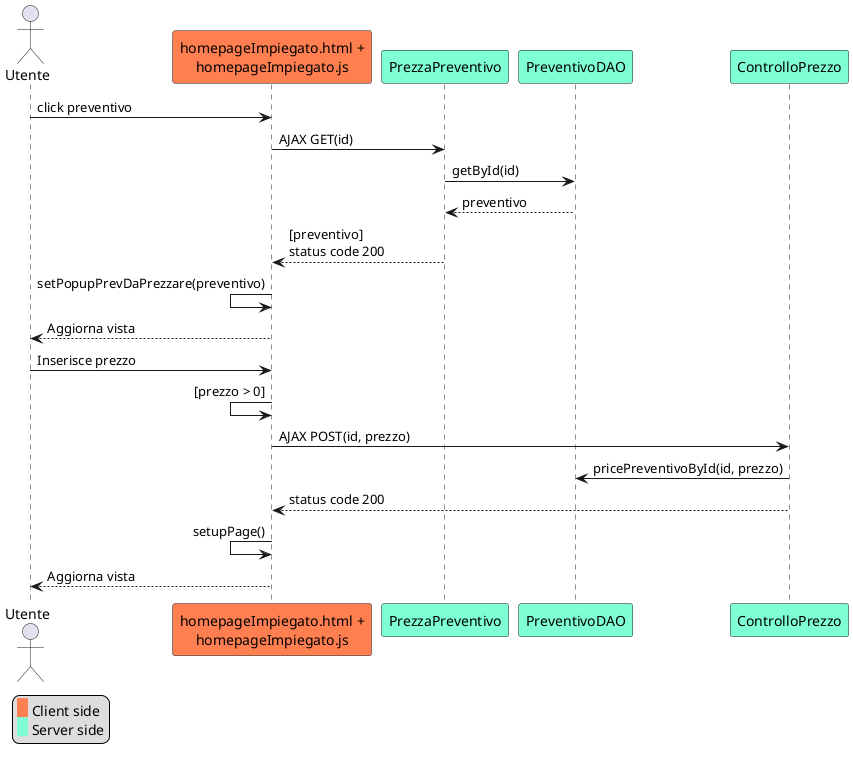 @startuml
legend left
 <back:#coral>   </back> Client side
 <back:#aquamarine>   </back> Server side
endlegend

actor Utente as utente
skinparam ParticipantBackgroundColor coral
participant "homepageImpiegato.html +\nhomepageImpiegato.js" as homepage
skinparam ParticipantBackgroundColor aquamarine
participant PrezzaPreventivo
participant PreventivoDAO


utente -> homepage: click preventivo
skinparam ParticipantBackgroundColor aquamarine
homepage -> PrezzaPreventivo: AJAX GET(id)
PrezzaPreventivo -> PreventivoDAO: getById(id)
PreventivoDAO --> PrezzaPreventivo: preventivo
PrezzaPreventivo --> homepage: [preventivo]\nstatus code 200
homepage <- homepage: setPopupPrevDaPrezzare(preventivo)
homepage --> utente: Aggiorna vista

utente -> homepage: Inserisce prezzo
homepage <- homepage: [prezzo > 0]
homepage -> ControlloPrezzo: AJAX POST(id, prezzo)
ControlloPrezzo -> PreventivoDAO: pricePreventivoById(id, prezzo)
ControlloPrezzo --> homepage: status code 200
homepage <- homepage: setupPage()
homepage --> utente: Aggiorna vista
@enduml